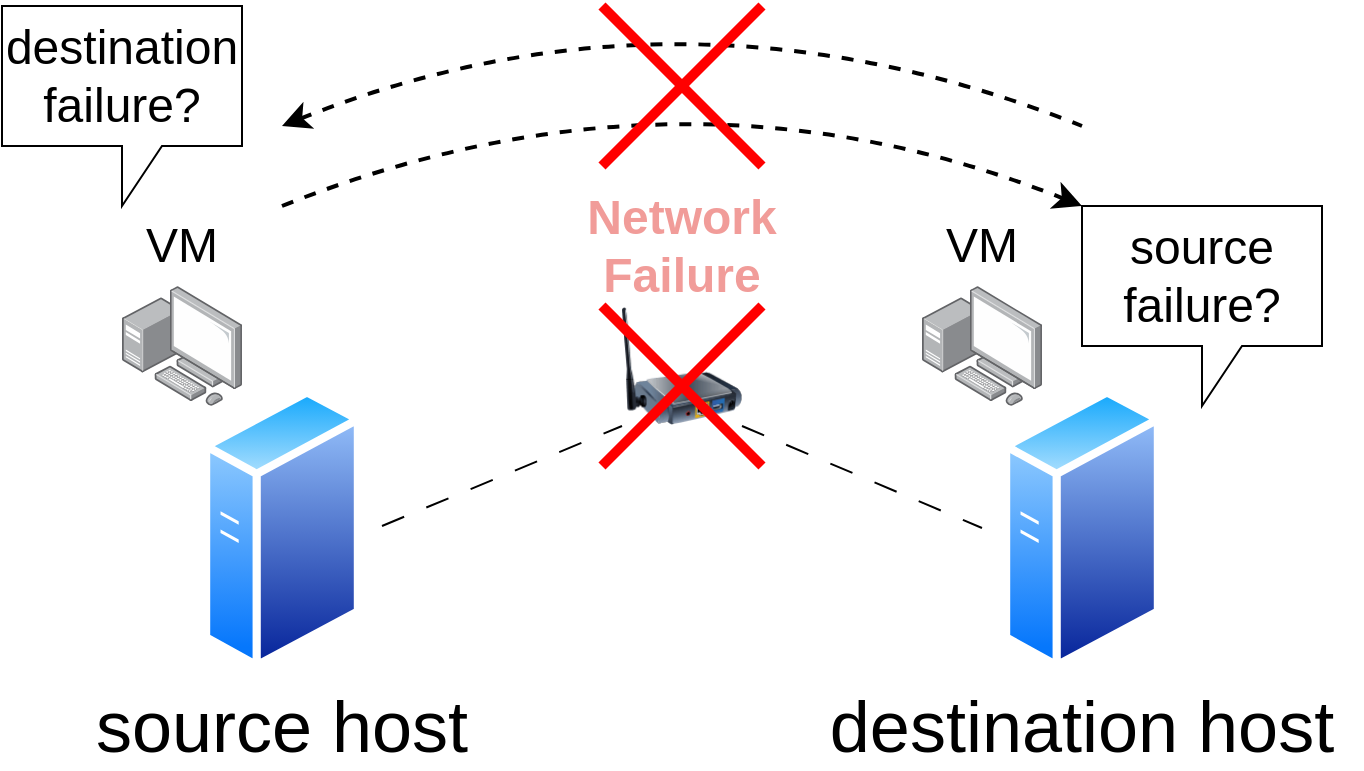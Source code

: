 <mxfile version="21.6.1" type="github">
  <diagram name="第 1 页" id="edSXSkxVlyS-k3GZBUGD">
    <mxGraphModel dx="2019" dy="1155" grid="1" gridSize="10" guides="1" tooltips="1" connect="1" arrows="1" fold="1" page="1" pageScale="1" pageWidth="827" pageHeight="1169" math="0" shadow="0">
      <root>
        <mxCell id="0" />
        <mxCell id="1" parent="0" />
        <mxCell id="72AIxprbTylE_gcq-5f4-2" value="" style="image;aspect=fixed;perimeter=ellipsePerimeter;html=1;align=center;shadow=0;dashed=0;spacingTop=3;image=img/lib/active_directory/generic_server.svg;" vertex="1" parent="1">
          <mxGeometry x="180" y="410" width="80" height="142.86" as="geometry" />
        </mxCell>
        <mxCell id="72AIxprbTylE_gcq-5f4-3" value="" style="image;aspect=fixed;perimeter=ellipsePerimeter;html=1;align=center;shadow=0;dashed=0;spacingTop=3;image=img/lib/active_directory/generic_server.svg;" vertex="1" parent="1">
          <mxGeometry x="580" y="410" width="80" height="142.86" as="geometry" />
        </mxCell>
        <mxCell id="72AIxprbTylE_gcq-5f4-4" value="&lt;font style=&quot;font-size: 36px;&quot;&gt;source host&lt;/font&gt;" style="text;html=1;strokeColor=none;fillColor=none;align=center;verticalAlign=middle;whiteSpace=wrap;rounded=0;" vertex="1" parent="1">
          <mxGeometry x="120" y="560" width="200" height="40" as="geometry" />
        </mxCell>
        <mxCell id="72AIxprbTylE_gcq-5f4-5" value="&lt;font style=&quot;font-size: 36px;&quot;&gt;destination host&lt;/font&gt;" style="text;html=1;strokeColor=none;fillColor=none;align=center;verticalAlign=middle;whiteSpace=wrap;rounded=0;" vertex="1" parent="1">
          <mxGeometry x="480" y="560" width="280" height="40" as="geometry" />
        </mxCell>
        <mxCell id="72AIxprbTylE_gcq-5f4-6" value="" style="image;points=[];aspect=fixed;html=1;align=center;shadow=0;dashed=0;image=img/lib/allied_telesis/computer_and_terminals/Personal_Computer_with_Server.svg;" vertex="1" parent="1">
          <mxGeometry x="140" y="360" width="60" height="60" as="geometry" />
        </mxCell>
        <mxCell id="72AIxprbTylE_gcq-5f4-7" value="" style="image;points=[];aspect=fixed;html=1;align=center;shadow=0;dashed=0;image=img/lib/allied_telesis/computer_and_terminals/Personal_Computer_with_Server.svg;" vertex="1" parent="1">
          <mxGeometry x="540" y="360" width="60" height="60" as="geometry" />
        </mxCell>
        <mxCell id="72AIxprbTylE_gcq-5f4-8" value="" style="image;html=1;image=img/lib/clip_art/networking/Print_Server_Wireless_128x128.png" vertex="1" parent="1">
          <mxGeometry x="390" y="370" width="60" height="60" as="geometry" />
        </mxCell>
        <mxCell id="72AIxprbTylE_gcq-5f4-9" value="" style="endArrow=none;html=1;rounded=0;entryX=0;entryY=1;entryDx=0;entryDy=0;dashed=1;dashPattern=12 12;" edge="1" parent="1" target="72AIxprbTylE_gcq-5f4-8">
          <mxGeometry width="50" height="50" relative="1" as="geometry">
            <mxPoint x="270" y="480" as="sourcePoint" />
            <mxPoint x="380" y="440" as="targetPoint" />
          </mxGeometry>
        </mxCell>
        <mxCell id="72AIxprbTylE_gcq-5f4-10" value="" style="endArrow=none;html=1;rounded=0;exitX=1;exitY=1;exitDx=0;exitDy=0;dashed=1;dashPattern=12 12;" edge="1" parent="1" source="72AIxprbTylE_gcq-5f4-8">
          <mxGeometry width="50" height="50" relative="1" as="geometry">
            <mxPoint x="430" y="520" as="sourcePoint" />
            <mxPoint x="570" y="481" as="targetPoint" />
          </mxGeometry>
        </mxCell>
        <mxCell id="72AIxprbTylE_gcq-5f4-12" value="&lt;font style=&quot;font-size: 24px;&quot;&gt;VM&lt;/font&gt;" style="text;html=1;strokeColor=none;fillColor=none;align=center;verticalAlign=middle;whiteSpace=wrap;rounded=0;" vertex="1" parent="1">
          <mxGeometry x="140" y="320" width="60" height="40" as="geometry" />
        </mxCell>
        <mxCell id="72AIxprbTylE_gcq-5f4-13" value="&lt;font style=&quot;font-size: 24px;&quot;&gt;VM&lt;/font&gt;" style="text;html=1;strokeColor=none;fillColor=none;align=center;verticalAlign=middle;whiteSpace=wrap;rounded=0;" vertex="1" parent="1">
          <mxGeometry x="540" y="320" width="60" height="40" as="geometry" />
        </mxCell>
        <mxCell id="72AIxprbTylE_gcq-5f4-15" value="" style="curved=1;endArrow=none;html=1;rounded=0;dashed=1;endSize=8;startSize=8;strokeWidth=2;startArrow=classic;startFill=1;endFill=0;" edge="1" parent="1">
          <mxGeometry width="50" height="50" relative="1" as="geometry">
            <mxPoint x="220" y="280" as="sourcePoint" />
            <mxPoint x="620" y="280" as="targetPoint" />
            <Array as="points">
              <mxPoint x="420" y="200" />
            </Array>
          </mxGeometry>
        </mxCell>
        <mxCell id="72AIxprbTylE_gcq-5f4-22" value="" style="curved=1;endArrow=classic;html=1;rounded=0;dashed=1;endSize=8;startSize=8;strokeWidth=2;" edge="1" parent="1">
          <mxGeometry width="50" height="50" relative="1" as="geometry">
            <mxPoint x="220" y="320" as="sourcePoint" />
            <mxPoint x="620" y="320" as="targetPoint" />
            <Array as="points">
              <mxPoint x="420" y="240" />
            </Array>
          </mxGeometry>
        </mxCell>
        <mxCell id="72AIxprbTylE_gcq-5f4-23" value="" style="endArrow=none;html=1;rounded=0;strokeWidth=5;strokeColor=#FF0000;" edge="1" parent="1">
          <mxGeometry width="50" height="50" relative="1" as="geometry">
            <mxPoint x="380" y="450.0" as="sourcePoint" />
            <mxPoint x="460" y="370.0" as="targetPoint" />
          </mxGeometry>
        </mxCell>
        <mxCell id="72AIxprbTylE_gcq-5f4-24" value="" style="endArrow=none;html=1;rounded=0;strokeWidth=5;strokeColor=#FF0000;" edge="1" parent="1">
          <mxGeometry width="50" height="50" relative="1" as="geometry">
            <mxPoint x="460" y="450.0" as="sourcePoint" />
            <mxPoint x="380" y="370.0" as="targetPoint" />
          </mxGeometry>
        </mxCell>
        <mxCell id="72AIxprbTylE_gcq-5f4-25" value="" style="endArrow=none;html=1;rounded=0;strokeWidth=5;strokeColor=#FF0000;" edge="1" parent="1">
          <mxGeometry width="50" height="50" relative="1" as="geometry">
            <mxPoint x="380" y="300.0" as="sourcePoint" />
            <mxPoint x="460" y="220.0" as="targetPoint" />
          </mxGeometry>
        </mxCell>
        <mxCell id="72AIxprbTylE_gcq-5f4-26" value="" style="endArrow=none;html=1;rounded=0;strokeWidth=5;strokeColor=#FF0000;" edge="1" parent="1">
          <mxGeometry width="50" height="50" relative="1" as="geometry">
            <mxPoint x="460" y="300.0" as="sourcePoint" />
            <mxPoint x="380" y="220.0" as="targetPoint" />
          </mxGeometry>
        </mxCell>
        <mxCell id="72AIxprbTylE_gcq-5f4-27" value="&lt;font style=&quot;font-size: 24px;&quot;&gt;destination failure?&lt;/font&gt;" style="shape=callout;whiteSpace=wrap;html=1;perimeter=calloutPerimeter;" vertex="1" parent="1">
          <mxGeometry x="80" y="220" width="120" height="100" as="geometry" />
        </mxCell>
        <mxCell id="72AIxprbTylE_gcq-5f4-28" value="&lt;font style=&quot;font-size: 24px;&quot;&gt;source failure?&lt;/font&gt;" style="shape=callout;whiteSpace=wrap;html=1;perimeter=calloutPerimeter;" vertex="1" parent="1">
          <mxGeometry x="620" y="320" width="120" height="100" as="geometry" />
        </mxCell>
        <mxCell id="72AIxprbTylE_gcq-5f4-29" value="&lt;font color=&quot;#f19c99&quot; style=&quot;font-size: 24px;&quot;&gt;&lt;b&gt;Network Failure&lt;/b&gt;&lt;/font&gt;" style="text;html=1;strokeColor=none;fillColor=none;align=center;verticalAlign=middle;whiteSpace=wrap;rounded=0;" vertex="1" parent="1">
          <mxGeometry x="380" y="310" width="80" height="60" as="geometry" />
        </mxCell>
      </root>
    </mxGraphModel>
  </diagram>
</mxfile>
